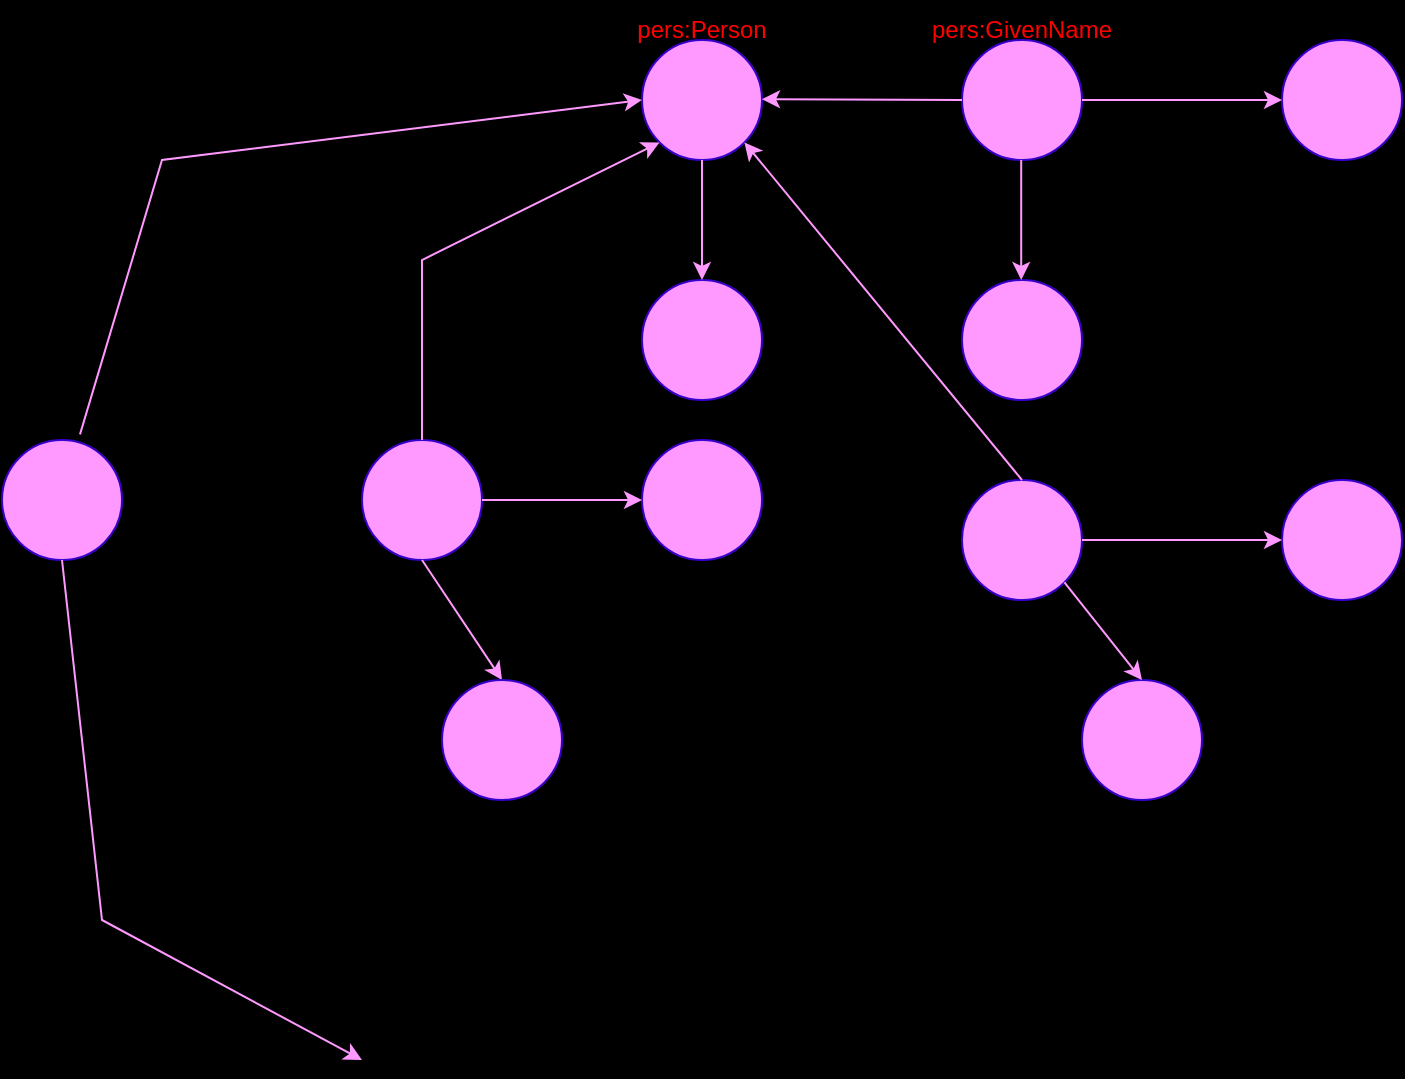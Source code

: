 <mxfile version="24.2.2" type="github">
  <diagram id="R2lEEEUBdFMjLlhIrx00" name="Page-1">
    <mxGraphModel dx="763" dy="452" grid="1" gridSize="10" guides="1" tooltips="1" connect="1" arrows="1" fold="1" page="1" pageScale="1" pageWidth="850" pageHeight="1100" background="#000000" math="0" shadow="0" extFonts="Permanent Marker^https://fonts.googleapis.com/css?family=Permanent+Marker">
      <root>
        <mxCell id="0" />
        <mxCell id="1" parent="0" />
        <mxCell id="jCH7RhVUxrf4AD1C2IXo-1" value="" style="ellipse;whiteSpace=wrap;html=1;aspect=fixed;fillColor=#FF99FF;fontColor=#ffffff;strokeColor=#3700CC;" vertex="1" parent="1">
          <mxGeometry x="360" y="20" width="60" height="60" as="geometry" />
        </mxCell>
        <mxCell id="jCH7RhVUxrf4AD1C2IXo-4" value="" style="ellipse;whiteSpace=wrap;html=1;aspect=fixed;fillColor=#FF99FF;fontColor=#ffffff;strokeColor=#3700CC;" vertex="1" parent="1">
          <mxGeometry x="520" y="20" width="60" height="60" as="geometry" />
        </mxCell>
        <mxCell id="jCH7RhVUxrf4AD1C2IXo-5" value="" style="ellipse;whiteSpace=wrap;html=1;aspect=fixed;fillColor=#FF99FF;fontColor=#ffffff;strokeColor=#3700CC;" vertex="1" parent="1">
          <mxGeometry x="680" y="20" width="60" height="60" as="geometry" />
        </mxCell>
        <mxCell id="jCH7RhVUxrf4AD1C2IXo-6" value="" style="ellipse;whiteSpace=wrap;html=1;aspect=fixed;fillColor=#FF99FF;fontColor=#ffffff;strokeColor=#3700CC;" vertex="1" parent="1">
          <mxGeometry x="520" y="140" width="60" height="60" as="geometry" />
        </mxCell>
        <mxCell id="jCH7RhVUxrf4AD1C2IXo-7" value="" style="ellipse;whiteSpace=wrap;html=1;aspect=fixed;fillColor=#FF99FF;fontColor=#ffffff;strokeColor=#3700CC;" vertex="1" parent="1">
          <mxGeometry x="360" y="140" width="60" height="60" as="geometry" />
        </mxCell>
        <mxCell id="jCH7RhVUxrf4AD1C2IXo-8" value="" style="ellipse;whiteSpace=wrap;html=1;aspect=fixed;fillColor=#FF99FF;fontColor=#ffffff;strokeColor=#3700CC;" vertex="1" parent="1">
          <mxGeometry x="220" y="220" width="60" height="60" as="geometry" />
        </mxCell>
        <mxCell id="jCH7RhVUxrf4AD1C2IXo-9" value="" style="ellipse;whiteSpace=wrap;html=1;aspect=fixed;fillColor=#FF99FF;fontColor=#ffffff;strokeColor=#3700CC;" vertex="1" parent="1">
          <mxGeometry x="40" y="220" width="60" height="60" as="geometry" />
        </mxCell>
        <mxCell id="jCH7RhVUxrf4AD1C2IXo-10" value="" style="ellipse;whiteSpace=wrap;html=1;aspect=fixed;fillColor=#FF99FF;fontColor=#ffffff;strokeColor=#3700CC;" vertex="1" parent="1">
          <mxGeometry x="520" y="240" width="60" height="60" as="geometry" />
        </mxCell>
        <mxCell id="jCH7RhVUxrf4AD1C2IXo-11" value="" style="ellipse;whiteSpace=wrap;html=1;aspect=fixed;fillColor=#FF99FF;fontColor=#ffffff;strokeColor=#3700CC;" vertex="1" parent="1">
          <mxGeometry x="680" y="240" width="60" height="60" as="geometry" />
        </mxCell>
        <mxCell id="jCH7RhVUxrf4AD1C2IXo-12" value="" style="ellipse;whiteSpace=wrap;html=1;aspect=fixed;fillColor=#FF99FF;fontColor=#ffffff;strokeColor=#3700CC;" vertex="1" parent="1">
          <mxGeometry x="580" y="340" width="60" height="60" as="geometry" />
        </mxCell>
        <mxCell id="jCH7RhVUxrf4AD1C2IXo-13" value="" style="ellipse;whiteSpace=wrap;html=1;aspect=fixed;fillColor=#FF99FF;fontColor=#ffffff;strokeColor=#3700CC;" vertex="1" parent="1">
          <mxGeometry x="360" y="220" width="60" height="60" as="geometry" />
        </mxCell>
        <mxCell id="jCH7RhVUxrf4AD1C2IXo-14" value="" style="endArrow=classic;html=1;rounded=0;entryX=0;entryY=0.5;entryDx=0;entryDy=0;exitX=0.65;exitY=-0.047;exitDx=0;exitDy=0;exitPerimeter=0;strokeColor=#FF99FF;" edge="1" parent="1" source="jCH7RhVUxrf4AD1C2IXo-9" target="jCH7RhVUxrf4AD1C2IXo-1">
          <mxGeometry width="50" height="50" relative="1" as="geometry">
            <mxPoint x="290" y="110" as="sourcePoint" />
            <mxPoint x="340" y="60" as="targetPoint" />
            <Array as="points">
              <mxPoint x="120" y="80" />
            </Array>
          </mxGeometry>
        </mxCell>
        <mxCell id="jCH7RhVUxrf4AD1C2IXo-16" value="" style="endArrow=classic;html=1;rounded=0;strokeColor=#FF99FF;entryX=0;entryY=0.5;entryDx=0;entryDy=0;" edge="1" parent="1" target="jCH7RhVUxrf4AD1C2IXo-5">
          <mxGeometry width="50" height="50" relative="1" as="geometry">
            <mxPoint x="580" y="50" as="sourcePoint" />
            <mxPoint x="630" as="targetPoint" />
          </mxGeometry>
        </mxCell>
        <mxCell id="jCH7RhVUxrf4AD1C2IXo-17" value="" style="endArrow=classic;html=1;rounded=0;strokeColor=#FF99FF;exitX=0;exitY=0.5;exitDx=0;exitDy=0;" edge="1" parent="1" source="jCH7RhVUxrf4AD1C2IXo-4">
          <mxGeometry width="50" height="50" relative="1" as="geometry">
            <mxPoint x="510" y="49.6" as="sourcePoint" />
            <mxPoint x="420" y="49.6" as="targetPoint" />
          </mxGeometry>
        </mxCell>
        <mxCell id="jCH7RhVUxrf4AD1C2IXo-18" value="" style="endArrow=classic;html=1;rounded=0;strokeColor=#FF99FF;" edge="1" parent="1">
          <mxGeometry width="50" height="50" relative="1" as="geometry">
            <mxPoint x="549.6" y="80" as="sourcePoint" />
            <mxPoint x="549.6" y="140" as="targetPoint" />
          </mxGeometry>
        </mxCell>
        <mxCell id="jCH7RhVUxrf4AD1C2IXo-19" value="" style="endArrow=classic;html=1;rounded=0;strokeColor=#FF99FF;entryX=0;entryY=0.5;entryDx=0;entryDy=0;exitX=1;exitY=0.5;exitDx=0;exitDy=0;" edge="1" parent="1" source="jCH7RhVUxrf4AD1C2IXo-10" target="jCH7RhVUxrf4AD1C2IXo-11">
          <mxGeometry width="50" height="50" relative="1" as="geometry">
            <mxPoint x="580" y="330" as="sourcePoint" />
            <mxPoint x="630" y="280" as="targetPoint" />
          </mxGeometry>
        </mxCell>
        <mxCell id="jCH7RhVUxrf4AD1C2IXo-20" value="" style="endArrow=classic;html=1;rounded=0;strokeColor=#FF99FF;entryX=1;entryY=1;entryDx=0;entryDy=0;exitX=0.5;exitY=0;exitDx=0;exitDy=0;" edge="1" parent="1" source="jCH7RhVUxrf4AD1C2IXo-10" target="jCH7RhVUxrf4AD1C2IXo-1">
          <mxGeometry width="50" height="50" relative="1" as="geometry">
            <mxPoint x="290" y="210" as="sourcePoint" />
            <mxPoint x="340" y="160" as="targetPoint" />
          </mxGeometry>
        </mxCell>
        <mxCell id="jCH7RhVUxrf4AD1C2IXo-21" value="" style="endArrow=classic;html=1;rounded=0;strokeColor=#FF99FF;entryX=0.5;entryY=0;entryDx=0;entryDy=0;exitX=1;exitY=1;exitDx=0;exitDy=0;" edge="1" parent="1" source="jCH7RhVUxrf4AD1C2IXo-10" target="jCH7RhVUxrf4AD1C2IXo-12">
          <mxGeometry width="50" height="50" relative="1" as="geometry">
            <mxPoint x="300" y="220" as="sourcePoint" />
            <mxPoint x="350" y="170" as="targetPoint" />
          </mxGeometry>
        </mxCell>
        <mxCell id="jCH7RhVUxrf4AD1C2IXo-22" value="" style="endArrow=classic;html=1;rounded=0;strokeColor=#FF99FF;entryX=0.5;entryY=0;entryDx=0;entryDy=0;exitX=0.5;exitY=1;exitDx=0;exitDy=0;" edge="1" parent="1" source="jCH7RhVUxrf4AD1C2IXo-1" target="jCH7RhVUxrf4AD1C2IXo-7">
          <mxGeometry width="50" height="50" relative="1" as="geometry">
            <mxPoint x="310" y="230" as="sourcePoint" />
            <mxPoint x="360" y="180" as="targetPoint" />
          </mxGeometry>
        </mxCell>
        <mxCell id="jCH7RhVUxrf4AD1C2IXo-23" value="" style="endArrow=classic;html=1;rounded=0;strokeColor=#FF99FF;entryX=0;entryY=1;entryDx=0;entryDy=0;" edge="1" parent="1" target="jCH7RhVUxrf4AD1C2IXo-1">
          <mxGeometry width="50" height="50" relative="1" as="geometry">
            <mxPoint x="250" y="220" as="sourcePoint" />
            <mxPoint x="300" y="170" as="targetPoint" />
            <Array as="points">
              <mxPoint x="250" y="130" />
            </Array>
          </mxGeometry>
        </mxCell>
        <mxCell id="jCH7RhVUxrf4AD1C2IXo-24" value="" style="endArrow=classic;html=1;rounded=0;strokeColor=#FF99FF;entryX=0;entryY=0.5;entryDx=0;entryDy=0;exitX=1;exitY=0.5;exitDx=0;exitDy=0;" edge="1" parent="1" source="jCH7RhVUxrf4AD1C2IXo-8" target="jCH7RhVUxrf4AD1C2IXo-13">
          <mxGeometry width="50" height="50" relative="1" as="geometry">
            <mxPoint x="330" y="250" as="sourcePoint" />
            <mxPoint x="380" y="200" as="targetPoint" />
          </mxGeometry>
        </mxCell>
        <mxCell id="jCH7RhVUxrf4AD1C2IXo-26" value="" style="endArrow=classic;html=1;rounded=0;strokeColor=#FF99FF;entryX=0;entryY=0.5;entryDx=0;entryDy=0;exitX=0.5;exitY=1;exitDx=0;exitDy=0;" edge="1" parent="1" source="jCH7RhVUxrf4AD1C2IXo-9">
          <mxGeometry width="50" height="50" relative="1" as="geometry">
            <mxPoint x="110" y="300" as="sourcePoint" />
            <mxPoint x="220" y="530" as="targetPoint" />
            <Array as="points">
              <mxPoint x="90" y="460" />
            </Array>
          </mxGeometry>
        </mxCell>
        <mxCell id="jCH7RhVUxrf4AD1C2IXo-31" value="" style="endArrow=classic;html=1;rounded=0;strokeColor=#FF99FF;entryX=0.5;entryY=0;entryDx=0;entryDy=0;exitX=0.5;exitY=1;exitDx=0;exitDy=0;" edge="1" parent="1" source="jCH7RhVUxrf4AD1C2IXo-8" target="jCH7RhVUxrf4AD1C2IXo-32">
          <mxGeometry width="50" height="50" relative="1" as="geometry">
            <mxPoint x="110" y="320" as="sourcePoint" />
            <mxPoint x="190" y="360" as="targetPoint" />
          </mxGeometry>
        </mxCell>
        <mxCell id="jCH7RhVUxrf4AD1C2IXo-32" value="" style="ellipse;whiteSpace=wrap;html=1;aspect=fixed;fillColor=#FF99FF;fontColor=#ffffff;strokeColor=#3700CC;" vertex="1" parent="1">
          <mxGeometry x="260" y="340" width="60" height="60" as="geometry" />
        </mxCell>
        <mxCell id="jCH7RhVUxrf4AD1C2IXo-37" value="&lt;font color=&quot;#ff0000&quot;&gt;pers:Person&lt;/font&gt;" style="text;strokeColor=none;align=center;fillColor=none;html=1;verticalAlign=middle;whiteSpace=wrap;rounded=0;" vertex="1" parent="1">
          <mxGeometry x="340" width="100" height="30" as="geometry" />
        </mxCell>
        <mxCell id="jCH7RhVUxrf4AD1C2IXo-38" value="&lt;font color=&quot;#ff0000&quot;&gt;pers:GivenName&lt;/font&gt;" style="text;strokeColor=none;align=center;fillColor=none;html=1;verticalAlign=middle;whiteSpace=wrap;rounded=0;" vertex="1" parent="1">
          <mxGeometry x="500" width="100" height="30" as="geometry" />
        </mxCell>
      </root>
    </mxGraphModel>
  </diagram>
</mxfile>
